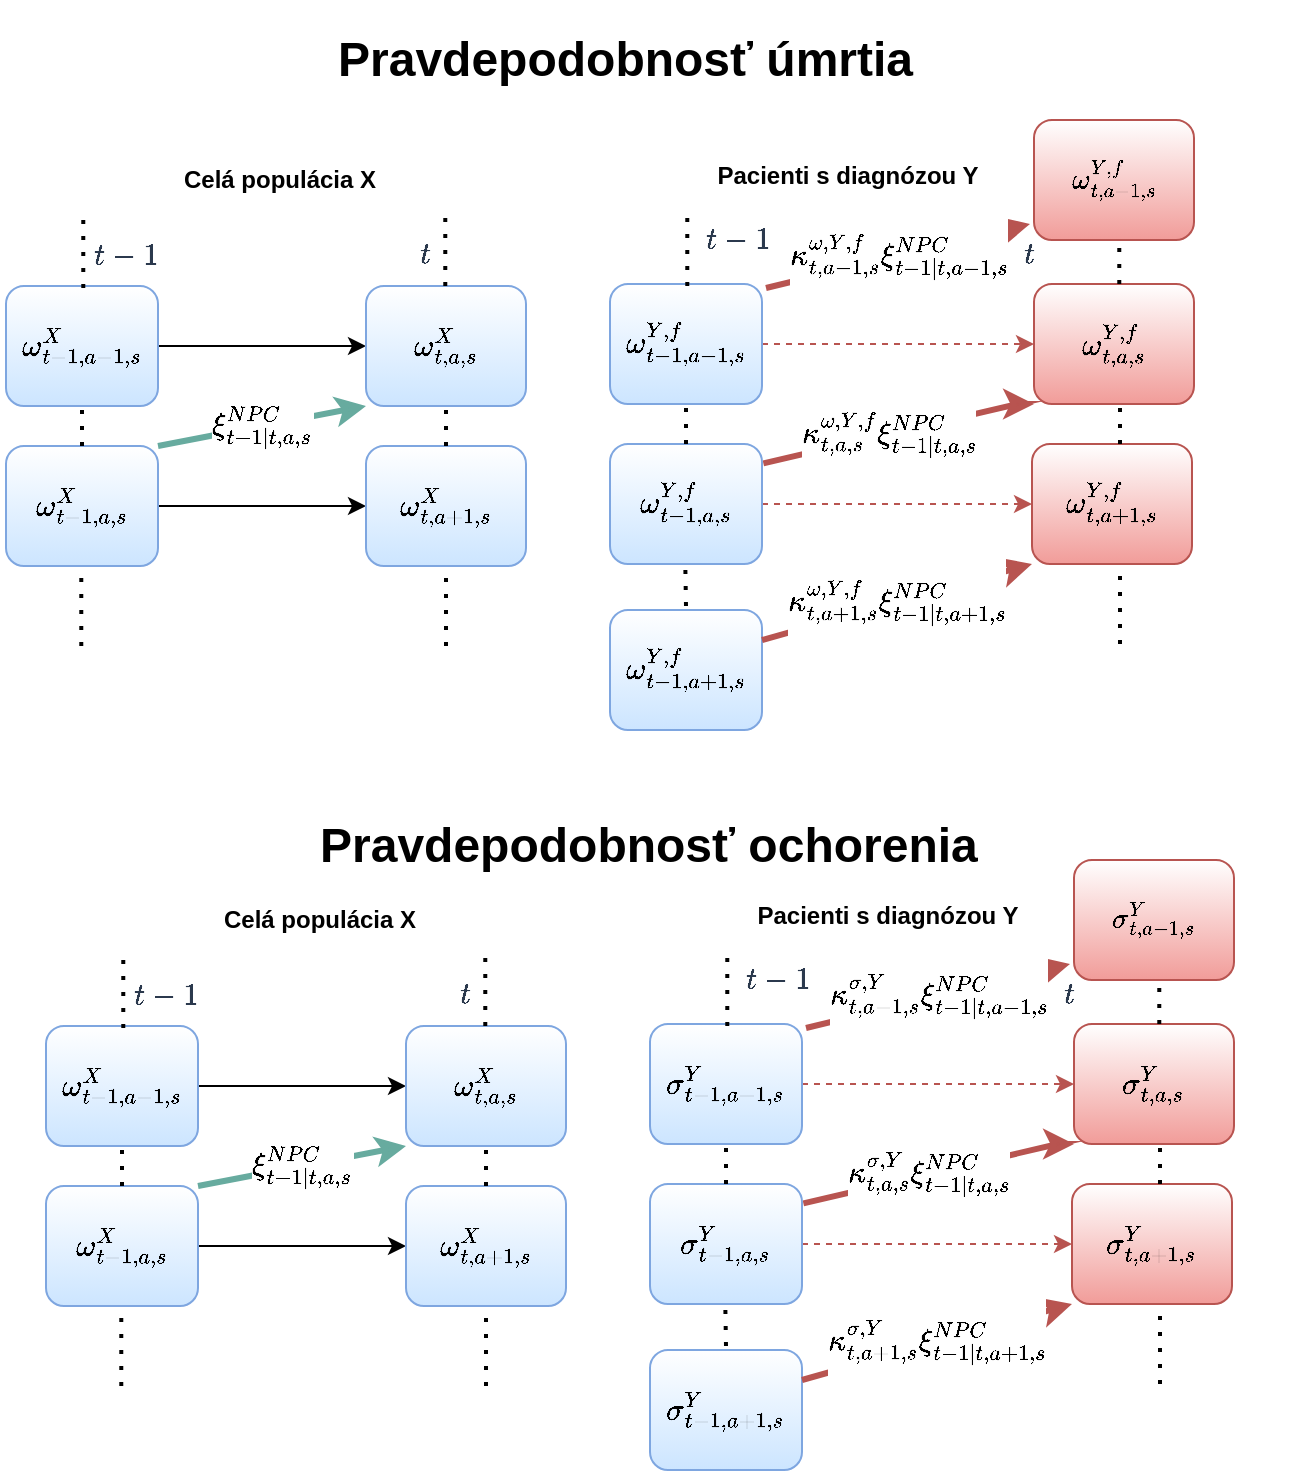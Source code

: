 <mxfile version="16.6.7" type="github">
  <diagram id="GxeuKTXnx9VGVfUCvlwk" name="Page-1">
    <mxGraphModel dx="1532" dy="808" grid="1" gridSize="10" guides="1" tooltips="1" connect="1" arrows="1" fold="1" page="1" pageScale="1" pageWidth="850" pageHeight="1100" math="1" shadow="0">
      <root>
        <mxCell id="0" />
        <mxCell id="1" parent="0" />
        <mxCell id="Da9pE7p7JjAD6fLggsI1-22" style="edgeStyle=orthogonalEdgeStyle;rounded=0;orthogonalLoop=1;jettySize=auto;html=1;entryX=0;entryY=0.5;entryDx=0;entryDy=0;endArrow=classic;endFill=1;startArrow=none;startFill=0;fontSize=13;fontStyle=1" parent="1" source="Da9pE7p7JjAD6fLggsI1-18" target="Da9pE7p7JjAD6fLggsI1-20" edge="1">
          <mxGeometry relative="1" as="geometry" />
        </mxCell>
        <mxCell id="Da9pE7p7JjAD6fLggsI1-18" value="$$\omega_{t-1,a-1,s}^X$$" style="rounded=1;whiteSpace=wrap;html=1;fillColor=#FFFFFF;strokeColor=#7EA6E0;gradientColor=#CCE5FF;fontSize=13;fontStyle=1" parent="1" vertex="1">
          <mxGeometry x="130" y="163" width="76" height="60" as="geometry" />
        </mxCell>
        <mxCell id="Da9pE7p7JjAD6fLggsI1-23" style="edgeStyle=orthogonalEdgeStyle;rounded=0;orthogonalLoop=1;jettySize=auto;html=1;entryX=0;entryY=0.5;entryDx=0;entryDy=0;startArrow=none;startFill=0;endArrow=classic;endFill=1;fontSize=13;fontStyle=1" parent="1" source="Da9pE7p7JjAD6fLggsI1-19" target="Da9pE7p7JjAD6fLggsI1-21" edge="1">
          <mxGeometry relative="1" as="geometry" />
        </mxCell>
        <mxCell id="Da9pE7p7JjAD6fLggsI1-25" value="$$\xi_{t-1|t,a,s}^{NPC}$$" style="rounded=0;orthogonalLoop=1;jettySize=auto;html=1;entryX=0;entryY=1;entryDx=0;entryDy=0;startArrow=none;startFill=0;endArrow=classic;endFill=1;strokeWidth=3;exitX=1;exitY=0;exitDx=0;exitDy=0;fillColor=#f8cecc;strokeColor=#67AB9F;fontSize=13;fontStyle=1" parent="1" source="Da9pE7p7JjAD6fLggsI1-19" target="Da9pE7p7JjAD6fLggsI1-20" edge="1">
          <mxGeometry relative="1" as="geometry" />
        </mxCell>
        <mxCell id="Da9pE7p7JjAD6fLggsI1-19" value="$$\omega_{t-1,a,s}^X$$" style="rounded=1;whiteSpace=wrap;html=1;fillColor=#FFFFFF;strokeColor=#7EA6E0;gradientColor=#CCE5FF;fontSize=13;fontStyle=1" parent="1" vertex="1">
          <mxGeometry x="130" y="243" width="76" height="60" as="geometry" />
        </mxCell>
        <mxCell id="Da9pE7p7JjAD6fLggsI1-20" value="$$\omega_{t,a,s}^X$$" style="rounded=1;whiteSpace=wrap;html=1;gradientColor=#CCE5FF;strokeColor=#7EA6E0;fontSize=13;fontStyle=1" parent="1" vertex="1">
          <mxGeometry x="310" y="163" width="80" height="60" as="geometry" />
        </mxCell>
        <mxCell id="Da9pE7p7JjAD6fLggsI1-21" value="$$\omega_{t,a+1,s}^X$$" style="rounded=1;whiteSpace=wrap;html=1;strokeColor=#7EA6E0;gradientColor=#CCE5FF;fontSize=13;fontStyle=1" parent="1" vertex="1">
          <mxGeometry x="310" y="243" width="80" height="60" as="geometry" />
        </mxCell>
        <mxCell id="Da9pE7p7JjAD6fLggsI1-27" value="" style="endArrow=none;dashed=1;html=1;dashPattern=1 3;strokeWidth=2;rounded=0;entryX=0.5;entryY=1;entryDx=0;entryDy=0;fontSize=13;fontStyle=1" parent="1" target="Da9pE7p7JjAD6fLggsI1-21" edge="1">
          <mxGeometry width="50" height="50" relative="1" as="geometry">
            <mxPoint x="350" y="343" as="sourcePoint" />
            <mxPoint x="515" y="243" as="targetPoint" />
          </mxGeometry>
        </mxCell>
        <mxCell id="Da9pE7p7JjAD6fLggsI1-28" value="" style="endArrow=none;dashed=1;html=1;dashPattern=1 3;strokeWidth=2;rounded=0;entryX=0.5;entryY=1;entryDx=0;entryDy=0;fontSize=13;fontStyle=1" parent="1" edge="1">
          <mxGeometry width="50" height="50" relative="1" as="geometry">
            <mxPoint x="167.64" y="343" as="sourcePoint" />
            <mxPoint x="167.64" y="303" as="targetPoint" />
          </mxGeometry>
        </mxCell>
        <mxCell id="Da9pE7p7JjAD6fLggsI1-29" value="" style="endArrow=none;dashed=1;html=1;dashPattern=1 3;strokeWidth=2;rounded=0;entryX=0.5;entryY=1;entryDx=0;entryDy=0;fontSize=13;fontStyle=1" parent="1" edge="1">
          <mxGeometry width="50" height="50" relative="1" as="geometry">
            <mxPoint x="349.64" y="163" as="sourcePoint" />
            <mxPoint x="349.64" y="123" as="targetPoint" />
          </mxGeometry>
        </mxCell>
        <mxCell id="Da9pE7p7JjAD6fLggsI1-31" value="" style="endArrow=none;dashed=1;html=1;dashPattern=1 3;strokeWidth=2;rounded=0;entryX=0.5;entryY=1;entryDx=0;entryDy=0;fontSize=13;fontStyle=1" parent="1" edge="1">
          <mxGeometry width="50" height="50" relative="1" as="geometry">
            <mxPoint x="168.64" y="164" as="sourcePoint" />
            <mxPoint x="168.64" y="124" as="targetPoint" />
          </mxGeometry>
        </mxCell>
        <mxCell id="Da9pE7p7JjAD6fLggsI1-32" value="" style="endArrow=none;dashed=1;html=1;dashPattern=1 3;strokeWidth=2;rounded=0;fontSize=13;fontStyle=1" parent="1" edge="1">
          <mxGeometry width="50" height="50" relative="1" as="geometry">
            <mxPoint x="168" y="243" as="sourcePoint" />
            <mxPoint x="168" y="223" as="targetPoint" />
          </mxGeometry>
        </mxCell>
        <mxCell id="Da9pE7p7JjAD6fLggsI1-33" value="" style="endArrow=none;dashed=1;html=1;dashPattern=1 3;strokeWidth=2;rounded=0;fontSize=13;fontStyle=1" parent="1" edge="1">
          <mxGeometry width="50" height="50" relative="1" as="geometry">
            <mxPoint x="350" y="243" as="sourcePoint" />
            <mxPoint x="350" y="223" as="targetPoint" />
          </mxGeometry>
        </mxCell>
        <mxCell id="Da9pE7p7JjAD6fLggsI1-40" value="$$t-1$$" style="text;html=1;strokeColor=none;fillColor=none;align=center;verticalAlign=middle;whiteSpace=wrap;rounded=0;fontColor=#2B394D;fontStyle=1;fontSize=13;" parent="1" vertex="1">
          <mxGeometry x="160" y="133" width="60" height="30" as="geometry" />
        </mxCell>
        <mxCell id="Da9pE7p7JjAD6fLggsI1-41" value="$$t$$" style="text;html=1;strokeColor=none;fillColor=none;align=center;verticalAlign=middle;whiteSpace=wrap;rounded=0;fontColor=#2B394D;fontStyle=1;fontSize=13;" parent="1" vertex="1">
          <mxGeometry x="310" y="132" width="60" height="30" as="geometry" />
        </mxCell>
        <mxCell id="Da9pE7p7JjAD6fLggsI1-42" style="edgeStyle=orthogonalEdgeStyle;rounded=0;orthogonalLoop=1;jettySize=auto;html=1;entryX=0;entryY=0.5;entryDx=0;entryDy=0;endArrow=classic;endFill=1;startArrow=none;startFill=0;strokeColor=#B85450;dashed=1;fontSize=13;fontStyle=1" parent="1" source="Da9pE7p7JjAD6fLggsI1-43" target="Da9pE7p7JjAD6fLggsI1-47" edge="1">
          <mxGeometry relative="1" as="geometry" />
        </mxCell>
        <mxCell id="Da9pE7p7JjAD6fLggsI1-43" value="$$\omega_{t-1,a-1,s}^{Y,f}$$" style="rounded=1;whiteSpace=wrap;html=1;fillColor=#FFFFFF;strokeColor=#7EA6E0;gradientColor=#CCE5FF;fontSize=13;fontStyle=1" parent="1" vertex="1">
          <mxGeometry x="432" y="162" width="76" height="60" as="geometry" />
        </mxCell>
        <mxCell id="Da9pE7p7JjAD6fLggsI1-44" style="edgeStyle=orthogonalEdgeStyle;rounded=0;orthogonalLoop=1;jettySize=auto;html=1;entryX=0;entryY=0.5;entryDx=0;entryDy=0;startArrow=none;startFill=0;endArrow=classic;endFill=1;strokeColor=#B85450;dashed=1;fontSize=13;fontStyle=1" parent="1" source="Da9pE7p7JjAD6fLggsI1-46" target="Da9pE7p7JjAD6fLggsI1-48" edge="1">
          <mxGeometry relative="1" as="geometry" />
        </mxCell>
        <mxCell id="Da9pE7p7JjAD6fLggsI1-45" value="$$\kappa_{t,a,s}^{\omega,Y,f}&lt;br&gt;\xi_{t-1|t,a,s}^{NPC}$$" style="rounded=0;orthogonalLoop=1;jettySize=auto;html=1;entryX=0;entryY=1;entryDx=0;entryDy=0;startArrow=none;startFill=0;endArrow=classic;endFill=1;strokeWidth=3;exitX=1.009;exitY=0.161;exitDx=0;exitDy=0;fillColor=#f8cecc;strokeColor=#b85450;labelBackgroundColor=default;exitPerimeter=0;fontSize=13;fontStyle=1" parent="1" source="Da9pE7p7JjAD6fLggsI1-46" target="Da9pE7p7JjAD6fLggsI1-47" edge="1">
          <mxGeometry x="-0.078" relative="1" as="geometry">
            <Array as="points">
              <mxPoint x="636" y="222" />
            </Array>
            <mxPoint as="offset" />
          </mxGeometry>
        </mxCell>
        <mxCell id="Da9pE7p7JjAD6fLggsI1-46" value="$$\omega_{t-1,a,s}^{Y,f}$$" style="rounded=1;whiteSpace=wrap;html=1;fillColor=#FFFFFF;strokeColor=#7EA6E0;gradientColor=#CCE5FF;fontSize=13;fontStyle=1" parent="1" vertex="1">
          <mxGeometry x="432" y="242" width="76" height="60" as="geometry" />
        </mxCell>
        <mxCell id="Da9pE7p7JjAD6fLggsI1-47" value="$$\omega_{t,a,s}^{Y,f}$$" style="rounded=1;whiteSpace=wrap;html=1;gradientColor=#F19C99;strokeColor=#B85450;fontSize=13;fontStyle=1" parent="1" vertex="1">
          <mxGeometry x="644" y="162" width="80" height="60" as="geometry" />
        </mxCell>
        <mxCell id="Da9pE7p7JjAD6fLggsI1-48" value="$$\omega_{t,a+1,s}^{Y,f}$$" style="rounded=1;whiteSpace=wrap;html=1;strokeColor=#B85450;gradientColor=#F19C99;fontSize=13;fontStyle=1" parent="1" vertex="1">
          <mxGeometry x="643" y="242" width="80" height="60" as="geometry" />
        </mxCell>
        <mxCell id="Da9pE7p7JjAD6fLggsI1-49" value="" style="endArrow=none;dashed=1;html=1;dashPattern=1 3;strokeWidth=2;rounded=0;entryX=0.5;entryY=1;entryDx=0;entryDy=0;fontSize=13;fontStyle=1" parent="1" edge="1">
          <mxGeometry width="50" height="50" relative="1" as="geometry">
            <mxPoint x="687" y="342" as="sourcePoint" />
            <mxPoint x="687.0" y="302" as="targetPoint" />
          </mxGeometry>
        </mxCell>
        <mxCell id="Da9pE7p7JjAD6fLggsI1-50" value="" style="endArrow=none;dashed=1;html=1;dashPattern=1 3;strokeWidth=2;rounded=0;entryX=0.5;entryY=1;entryDx=0;entryDy=0;fontSize=13;fontStyle=1" parent="1" edge="1">
          <mxGeometry width="50" height="50" relative="1" as="geometry">
            <mxPoint x="470" y="323" as="sourcePoint" />
            <mxPoint x="469.64" y="302" as="targetPoint" />
          </mxGeometry>
        </mxCell>
        <mxCell id="Da9pE7p7JjAD6fLggsI1-51" value="" style="endArrow=none;dashed=1;html=1;dashPattern=1 3;strokeWidth=2;rounded=0;entryX=0.5;entryY=1;entryDx=0;entryDy=0;fontSize=13;fontStyle=1" parent="1" edge="1">
          <mxGeometry width="50" height="50" relative="1" as="geometry">
            <mxPoint x="686.64" y="162" as="sourcePoint" />
            <mxPoint x="686.64" y="122" as="targetPoint" />
          </mxGeometry>
        </mxCell>
        <mxCell id="Da9pE7p7JjAD6fLggsI1-52" value="" style="endArrow=none;dashed=1;html=1;dashPattern=1 3;strokeWidth=2;rounded=0;entryX=0.5;entryY=1;entryDx=0;entryDy=0;fontSize=13;fontStyle=1" parent="1" edge="1">
          <mxGeometry width="50" height="50" relative="1" as="geometry">
            <mxPoint x="470.64" y="163" as="sourcePoint" />
            <mxPoint x="470.64" y="123" as="targetPoint" />
          </mxGeometry>
        </mxCell>
        <mxCell id="Da9pE7p7JjAD6fLggsI1-53" value="" style="endArrow=none;dashed=1;html=1;dashPattern=1 3;strokeWidth=2;rounded=0;fontSize=13;fontStyle=1" parent="1" edge="1">
          <mxGeometry width="50" height="50" relative="1" as="geometry">
            <mxPoint x="470" y="242" as="sourcePoint" />
            <mxPoint x="470" y="222" as="targetPoint" />
          </mxGeometry>
        </mxCell>
        <mxCell id="Da9pE7p7JjAD6fLggsI1-54" value="" style="endArrow=none;dashed=1;html=1;dashPattern=1 3;strokeWidth=2;rounded=0;fontSize=13;fontStyle=1" parent="1" edge="1">
          <mxGeometry width="50" height="50" relative="1" as="geometry">
            <mxPoint x="687" y="242" as="sourcePoint" />
            <mxPoint x="687" y="222" as="targetPoint" />
          </mxGeometry>
        </mxCell>
        <mxCell id="Da9pE7p7JjAD6fLggsI1-55" value="$$t-1$$" style="text;html=1;strokeColor=none;fillColor=none;align=center;verticalAlign=middle;whiteSpace=wrap;rounded=0;fontColor=#2B394D;fontStyle=1;fontSize=13;" parent="1" vertex="1">
          <mxGeometry x="466" y="125" width="60" height="30" as="geometry" />
        </mxCell>
        <mxCell id="Da9pE7p7JjAD6fLggsI1-56" value="$$t$$" style="text;html=1;strokeColor=none;fillColor=none;align=center;verticalAlign=middle;whiteSpace=wrap;rounded=0;fontColor=#2B394D;fontStyle=1;fontSize=13;" parent="1" vertex="1">
          <mxGeometry x="612" y="132" width="60" height="30" as="geometry" />
        </mxCell>
        <mxCell id="Da9pE7p7JjAD6fLggsI1-57" value="Celá populácia X" style="text;html=1;strokeColor=none;fillColor=none;align=center;verticalAlign=middle;whiteSpace=wrap;rounded=0;fontStyle=1" parent="1" vertex="1">
          <mxGeometry x="212" y="95" width="110" height="30" as="geometry" />
        </mxCell>
        <mxCell id="Da9pE7p7JjAD6fLggsI1-58" value="Pacienti s diagnózou Y" style="text;html=1;strokeColor=none;fillColor=none;align=center;verticalAlign=middle;whiteSpace=wrap;rounded=0;fontStyle=1" parent="1" vertex="1">
          <mxGeometry x="481" y="93" width="140" height="30" as="geometry" />
        </mxCell>
        <mxCell id="Da9pE7p7JjAD6fLggsI1-59" value="$$\omega_{t-1,a+1,s}^{Y,f}$$" style="rounded=1;whiteSpace=wrap;html=1;fillColor=#FFFFFF;strokeColor=#7EA6E0;gradientColor=#CCE5FF;fontSize=13;fontStyle=1" parent="1" vertex="1">
          <mxGeometry x="432" y="325" width="76" height="60" as="geometry" />
        </mxCell>
        <mxCell id="Da9pE7p7JjAD6fLggsI1-61" value="$$\kappa_{t,a+1,s}^{\omega,Y,f}&lt;br&gt;\xi_{t-1|t,a+1,s}^{NPC}$$" style="rounded=0;orthogonalLoop=1;jettySize=auto;html=1;startArrow=none;startFill=0;endArrow=classic;endFill=1;strokeWidth=3;fillColor=#f8cecc;strokeColor=#b85450;entryX=0;entryY=1;entryDx=0;entryDy=0;exitX=1;exitY=0.25;exitDx=0;exitDy=0;fontSize=13;fontStyle=1" parent="1" source="Da9pE7p7JjAD6fLggsI1-59" target="Da9pE7p7JjAD6fLggsI1-48" edge="1">
          <mxGeometry relative="1" as="geometry">
            <mxPoint x="506" y="323" as="sourcePoint" />
            <mxPoint x="636" y="302" as="targetPoint" />
          </mxGeometry>
        </mxCell>
        <mxCell id="Da9pE7p7JjAD6fLggsI1-64" value="$$\kappa_{t,a-1,s}^{\omega,Y,f}\xi_{t-1|t,a-1,s}^{NPC}$$" style="rounded=0;orthogonalLoop=1;jettySize=auto;html=1;startArrow=none;startFill=0;endArrow=classic;endFill=1;strokeWidth=3;fillColor=#f8cecc;strokeColor=#b85450;entryX=0.5;entryY=0;entryDx=0;entryDy=0;fontSize=13;fontStyle=1" parent="1" target="Da9pE7p7JjAD6fLggsI1-56" edge="1">
          <mxGeometry relative="1" as="geometry">
            <mxPoint x="510" y="164" as="sourcePoint" />
            <mxPoint x="620" y="144" as="targetPoint" />
          </mxGeometry>
        </mxCell>
        <mxCell id="Da9pE7p7JjAD6fLggsI1-66" value="$$\omega_{t,a-1,s}^{Y,f}$$" style="rounded=1;whiteSpace=wrap;html=1;gradientColor=#F19C99;strokeColor=#B85450;" parent="1" vertex="1">
          <mxGeometry x="644" y="80" width="80" height="60" as="geometry" />
        </mxCell>
        <mxCell id="MiMw2aQQkFAXE1BBumIr-1" style="edgeStyle=orthogonalEdgeStyle;rounded=0;orthogonalLoop=1;jettySize=auto;html=1;entryX=0;entryY=0.5;entryDx=0;entryDy=0;endArrow=classic;endFill=1;startArrow=none;startFill=0;fontSize=13;fontStyle=1" edge="1" parent="1" source="MiMw2aQQkFAXE1BBumIr-2" target="MiMw2aQQkFAXE1BBumIr-6">
          <mxGeometry relative="1" as="geometry" />
        </mxCell>
        <mxCell id="MiMw2aQQkFAXE1BBumIr-2" value="$$\omega_{t-1,a-1,s}^X$$" style="rounded=1;whiteSpace=wrap;html=1;fillColor=#FFFFFF;strokeColor=#7EA6E0;gradientColor=#CCE5FF;fontSize=13;fontStyle=1" vertex="1" parent="1">
          <mxGeometry x="150" y="533" width="76" height="60" as="geometry" />
        </mxCell>
        <mxCell id="MiMw2aQQkFAXE1BBumIr-3" style="edgeStyle=orthogonalEdgeStyle;rounded=0;orthogonalLoop=1;jettySize=auto;html=1;entryX=0;entryY=0.5;entryDx=0;entryDy=0;startArrow=none;startFill=0;endArrow=classic;endFill=1;fontSize=13;fontStyle=1" edge="1" parent="1" source="MiMw2aQQkFAXE1BBumIr-5" target="MiMw2aQQkFAXE1BBumIr-7">
          <mxGeometry relative="1" as="geometry" />
        </mxCell>
        <mxCell id="MiMw2aQQkFAXE1BBumIr-4" value="$$\xi_{t-1|t,a,s}^{NPC}$$" style="rounded=0;orthogonalLoop=1;jettySize=auto;html=1;entryX=0;entryY=1;entryDx=0;entryDy=0;startArrow=none;startFill=0;endArrow=classic;endFill=1;strokeWidth=3;exitX=1;exitY=0;exitDx=0;exitDy=0;fillColor=#f8cecc;strokeColor=#67AB9F;fontSize=13;fontStyle=1" edge="1" parent="1" source="MiMw2aQQkFAXE1BBumIr-5" target="MiMw2aQQkFAXE1BBumIr-6">
          <mxGeometry relative="1" as="geometry" />
        </mxCell>
        <mxCell id="MiMw2aQQkFAXE1BBumIr-5" value="$$\omega_{t-1,a,s}^X$$" style="rounded=1;whiteSpace=wrap;html=1;fillColor=#FFFFFF;strokeColor=#7EA6E0;gradientColor=#CCE5FF;fontSize=13;fontStyle=1" vertex="1" parent="1">
          <mxGeometry x="150" y="613" width="76" height="60" as="geometry" />
        </mxCell>
        <mxCell id="MiMw2aQQkFAXE1BBumIr-6" value="$$\omega_{t,a,s}^X$$" style="rounded=1;whiteSpace=wrap;html=1;gradientColor=#CCE5FF;strokeColor=#7EA6E0;fontSize=13;fontStyle=1" vertex="1" parent="1">
          <mxGeometry x="330" y="533" width="80" height="60" as="geometry" />
        </mxCell>
        <mxCell id="MiMw2aQQkFAXE1BBumIr-7" value="$$\omega_{t,a+1,s}^X$$" style="rounded=1;whiteSpace=wrap;html=1;strokeColor=#7EA6E0;gradientColor=#CCE5FF;fontSize=13;fontStyle=1" vertex="1" parent="1">
          <mxGeometry x="330" y="613" width="80" height="60" as="geometry" />
        </mxCell>
        <mxCell id="MiMw2aQQkFAXE1BBumIr-8" value="" style="endArrow=none;dashed=1;html=1;dashPattern=1 3;strokeWidth=2;rounded=0;entryX=0.5;entryY=1;entryDx=0;entryDy=0;fontSize=13;fontStyle=1" edge="1" parent="1" target="MiMw2aQQkFAXE1BBumIr-7">
          <mxGeometry width="50" height="50" relative="1" as="geometry">
            <mxPoint x="370" y="713" as="sourcePoint" />
            <mxPoint x="535" y="613" as="targetPoint" />
          </mxGeometry>
        </mxCell>
        <mxCell id="MiMw2aQQkFAXE1BBumIr-9" value="" style="endArrow=none;dashed=1;html=1;dashPattern=1 3;strokeWidth=2;rounded=0;entryX=0.5;entryY=1;entryDx=0;entryDy=0;fontSize=13;fontStyle=1" edge="1" parent="1">
          <mxGeometry width="50" height="50" relative="1" as="geometry">
            <mxPoint x="187.64" y="713" as="sourcePoint" />
            <mxPoint x="187.64" y="673" as="targetPoint" />
          </mxGeometry>
        </mxCell>
        <mxCell id="MiMw2aQQkFAXE1BBumIr-10" value="" style="endArrow=none;dashed=1;html=1;dashPattern=1 3;strokeWidth=2;rounded=0;entryX=0.5;entryY=1;entryDx=0;entryDy=0;fontSize=13;fontStyle=1" edge="1" parent="1">
          <mxGeometry width="50" height="50" relative="1" as="geometry">
            <mxPoint x="369.64" y="533" as="sourcePoint" />
            <mxPoint x="369.64" y="493" as="targetPoint" />
          </mxGeometry>
        </mxCell>
        <mxCell id="MiMw2aQQkFAXE1BBumIr-11" value="" style="endArrow=none;dashed=1;html=1;dashPattern=1 3;strokeWidth=2;rounded=0;entryX=0.5;entryY=1;entryDx=0;entryDy=0;fontSize=13;fontStyle=1" edge="1" parent="1">
          <mxGeometry width="50" height="50" relative="1" as="geometry">
            <mxPoint x="188.64" y="534" as="sourcePoint" />
            <mxPoint x="188.64" y="494" as="targetPoint" />
          </mxGeometry>
        </mxCell>
        <mxCell id="MiMw2aQQkFAXE1BBumIr-12" value="" style="endArrow=none;dashed=1;html=1;dashPattern=1 3;strokeWidth=2;rounded=0;fontSize=13;fontStyle=1" edge="1" parent="1">
          <mxGeometry width="50" height="50" relative="1" as="geometry">
            <mxPoint x="188" y="613" as="sourcePoint" />
            <mxPoint x="188" y="593" as="targetPoint" />
          </mxGeometry>
        </mxCell>
        <mxCell id="MiMw2aQQkFAXE1BBumIr-13" value="" style="endArrow=none;dashed=1;html=1;dashPattern=1 3;strokeWidth=2;rounded=0;fontSize=13;fontStyle=1" edge="1" parent="1">
          <mxGeometry width="50" height="50" relative="1" as="geometry">
            <mxPoint x="370" y="613" as="sourcePoint" />
            <mxPoint x="370" y="593" as="targetPoint" />
          </mxGeometry>
        </mxCell>
        <mxCell id="MiMw2aQQkFAXE1BBumIr-14" value="$$t-1$$" style="text;html=1;strokeColor=none;fillColor=none;align=center;verticalAlign=middle;whiteSpace=wrap;rounded=0;fontColor=#2B394D;fontStyle=1;fontSize=13;" vertex="1" parent="1">
          <mxGeometry x="180" y="503" width="60" height="30" as="geometry" />
        </mxCell>
        <mxCell id="MiMw2aQQkFAXE1BBumIr-15" value="$$t$$" style="text;html=1;strokeColor=none;fillColor=none;align=center;verticalAlign=middle;whiteSpace=wrap;rounded=0;fontColor=#2B394D;fontStyle=1;fontSize=13;" vertex="1" parent="1">
          <mxGeometry x="330" y="502" width="60" height="30" as="geometry" />
        </mxCell>
        <mxCell id="MiMw2aQQkFAXE1BBumIr-16" style="edgeStyle=orthogonalEdgeStyle;rounded=0;orthogonalLoop=1;jettySize=auto;html=1;entryX=0;entryY=0.5;entryDx=0;entryDy=0;endArrow=classic;endFill=1;startArrow=none;startFill=0;strokeColor=#B85450;dashed=1;fontSize=13;fontStyle=1" edge="1" parent="1" source="MiMw2aQQkFAXE1BBumIr-17" target="MiMw2aQQkFAXE1BBumIr-21">
          <mxGeometry relative="1" as="geometry" />
        </mxCell>
        <mxCell id="MiMw2aQQkFAXE1BBumIr-17" value="$$\sigma_{t-1,a-1,s}^Y$$" style="rounded=1;whiteSpace=wrap;html=1;fillColor=#FFFFFF;strokeColor=#7EA6E0;gradientColor=#CCE5FF;fontSize=13;fontStyle=1" vertex="1" parent="1">
          <mxGeometry x="452" y="532" width="76" height="60" as="geometry" />
        </mxCell>
        <mxCell id="MiMw2aQQkFAXE1BBumIr-18" style="edgeStyle=orthogonalEdgeStyle;rounded=0;orthogonalLoop=1;jettySize=auto;html=1;entryX=0;entryY=0.5;entryDx=0;entryDy=0;startArrow=none;startFill=0;endArrow=classic;endFill=1;strokeColor=#B85450;dashed=1;fontSize=13;fontStyle=1" edge="1" parent="1" source="MiMw2aQQkFAXE1BBumIr-20" target="MiMw2aQQkFAXE1BBumIr-22">
          <mxGeometry relative="1" as="geometry" />
        </mxCell>
        <mxCell id="MiMw2aQQkFAXE1BBumIr-19" value="$$\kappa_{t,a,s}^{\sigma,Y}\xi_{t-1|t,a,s}^{NPC}$$" style="rounded=0;orthogonalLoop=1;jettySize=auto;html=1;entryX=0;entryY=1;entryDx=0;entryDy=0;startArrow=none;startFill=0;endArrow=classic;endFill=1;strokeWidth=3;exitX=1.009;exitY=0.161;exitDx=0;exitDy=0;fillColor=#f8cecc;strokeColor=#b85450;labelBackgroundColor=default;exitPerimeter=0;fontSize=13;fontStyle=1" edge="1" parent="1" source="MiMw2aQQkFAXE1BBumIr-20" target="MiMw2aQQkFAXE1BBumIr-21">
          <mxGeometry x="-0.078" relative="1" as="geometry">
            <Array as="points">
              <mxPoint x="656" y="592" />
            </Array>
            <mxPoint as="offset" />
          </mxGeometry>
        </mxCell>
        <mxCell id="MiMw2aQQkFAXE1BBumIr-20" value="$$\sigma_{t-1,a,s}^Y$$" style="rounded=1;whiteSpace=wrap;html=1;fillColor=#FFFFFF;strokeColor=#7EA6E0;gradientColor=#CCE5FF;fontSize=13;fontStyle=1" vertex="1" parent="1">
          <mxGeometry x="452" y="612" width="76" height="60" as="geometry" />
        </mxCell>
        <mxCell id="MiMw2aQQkFAXE1BBumIr-21" value="$$\sigma_{t,a,s}^Y$$" style="rounded=1;whiteSpace=wrap;html=1;gradientColor=#F19C99;strokeColor=#B85450;fontSize=13;fontStyle=1" vertex="1" parent="1">
          <mxGeometry x="664" y="532" width="80" height="60" as="geometry" />
        </mxCell>
        <mxCell id="MiMw2aQQkFAXE1BBumIr-22" value="$$\sigma_{t,a+1,s}^Y$$" style="rounded=1;whiteSpace=wrap;html=1;strokeColor=#B85450;gradientColor=#F19C99;fontSize=13;fontStyle=1" vertex="1" parent="1">
          <mxGeometry x="663" y="612" width="80" height="60" as="geometry" />
        </mxCell>
        <mxCell id="MiMw2aQQkFAXE1BBumIr-23" value="" style="endArrow=none;dashed=1;html=1;dashPattern=1 3;strokeWidth=2;rounded=0;entryX=0.5;entryY=1;entryDx=0;entryDy=0;fontSize=13;fontStyle=1" edge="1" parent="1">
          <mxGeometry width="50" height="50" relative="1" as="geometry">
            <mxPoint x="707" y="712" as="sourcePoint" />
            <mxPoint x="707" y="672" as="targetPoint" />
          </mxGeometry>
        </mxCell>
        <mxCell id="MiMw2aQQkFAXE1BBumIr-24" value="" style="endArrow=none;dashed=1;html=1;dashPattern=1 3;strokeWidth=2;rounded=0;entryX=0.5;entryY=1;entryDx=0;entryDy=0;fontSize=13;fontStyle=1" edge="1" parent="1">
          <mxGeometry width="50" height="50" relative="1" as="geometry">
            <mxPoint x="490" y="693" as="sourcePoint" />
            <mxPoint x="489.64" y="672" as="targetPoint" />
          </mxGeometry>
        </mxCell>
        <mxCell id="MiMw2aQQkFAXE1BBumIr-25" value="" style="endArrow=none;dashed=1;html=1;dashPattern=1 3;strokeWidth=2;rounded=0;entryX=0.5;entryY=1;entryDx=0;entryDy=0;fontSize=13;fontStyle=1" edge="1" parent="1">
          <mxGeometry width="50" height="50" relative="1" as="geometry">
            <mxPoint x="706.64" y="532" as="sourcePoint" />
            <mxPoint x="706.64" y="492" as="targetPoint" />
          </mxGeometry>
        </mxCell>
        <mxCell id="MiMw2aQQkFAXE1BBumIr-26" value="" style="endArrow=none;dashed=1;html=1;dashPattern=1 3;strokeWidth=2;rounded=0;entryX=0.5;entryY=1;entryDx=0;entryDy=0;fontSize=13;fontStyle=1" edge="1" parent="1">
          <mxGeometry width="50" height="50" relative="1" as="geometry">
            <mxPoint x="490.64" y="533" as="sourcePoint" />
            <mxPoint x="490.64" y="493" as="targetPoint" />
          </mxGeometry>
        </mxCell>
        <mxCell id="MiMw2aQQkFAXE1BBumIr-27" value="" style="endArrow=none;dashed=1;html=1;dashPattern=1 3;strokeWidth=2;rounded=0;fontSize=13;fontStyle=1" edge="1" parent="1">
          <mxGeometry width="50" height="50" relative="1" as="geometry">
            <mxPoint x="490" y="612" as="sourcePoint" />
            <mxPoint x="490" y="592" as="targetPoint" />
          </mxGeometry>
        </mxCell>
        <mxCell id="MiMw2aQQkFAXE1BBumIr-28" value="" style="endArrow=none;dashed=1;html=1;dashPattern=1 3;strokeWidth=2;rounded=0;fontSize=13;fontStyle=1" edge="1" parent="1">
          <mxGeometry width="50" height="50" relative="1" as="geometry">
            <mxPoint x="707" y="612" as="sourcePoint" />
            <mxPoint x="707" y="592" as="targetPoint" />
          </mxGeometry>
        </mxCell>
        <mxCell id="MiMw2aQQkFAXE1BBumIr-29" value="$$t-1$$" style="text;html=1;strokeColor=none;fillColor=none;align=center;verticalAlign=middle;whiteSpace=wrap;rounded=0;fontColor=#2B394D;fontStyle=1;fontSize=13;" vertex="1" parent="1">
          <mxGeometry x="486" y="495" width="60" height="30" as="geometry" />
        </mxCell>
        <mxCell id="MiMw2aQQkFAXE1BBumIr-30" value="$$t$$" style="text;html=1;strokeColor=none;fillColor=none;align=center;verticalAlign=middle;whiteSpace=wrap;rounded=0;fontColor=#2B394D;fontStyle=1;fontSize=13;" vertex="1" parent="1">
          <mxGeometry x="632" y="502" width="60" height="30" as="geometry" />
        </mxCell>
        <mxCell id="MiMw2aQQkFAXE1BBumIr-31" value="Celá populácia X" style="text;html=1;strokeColor=none;fillColor=none;align=center;verticalAlign=middle;whiteSpace=wrap;rounded=0;fontStyle=1" vertex="1" parent="1">
          <mxGeometry x="232" y="465" width="110" height="30" as="geometry" />
        </mxCell>
        <mxCell id="MiMw2aQQkFAXE1BBumIr-32" value="Pacienti s diagnózou Y" style="text;html=1;strokeColor=none;fillColor=none;align=center;verticalAlign=middle;whiteSpace=wrap;rounded=0;fontStyle=1" vertex="1" parent="1">
          <mxGeometry x="501" y="463" width="140" height="30" as="geometry" />
        </mxCell>
        <mxCell id="MiMw2aQQkFAXE1BBumIr-33" value="$$\sigma_{t-1,a+1,s}^Y$$" style="rounded=1;whiteSpace=wrap;html=1;fillColor=#FFFFFF;strokeColor=#7EA6E0;gradientColor=#CCE5FF;fontSize=13;fontStyle=1" vertex="1" parent="1">
          <mxGeometry x="452" y="695" width="76" height="60" as="geometry" />
        </mxCell>
        <mxCell id="MiMw2aQQkFAXE1BBumIr-34" value="$$\kappa_{t,a+1,s}^{\sigma,Y}\xi_{t-1|t,a+1,s}^{NPC}$$" style="rounded=0;orthogonalLoop=1;jettySize=auto;html=1;startArrow=none;startFill=0;endArrow=classic;endFill=1;strokeWidth=3;fillColor=#f8cecc;strokeColor=#b85450;entryX=0;entryY=1;entryDx=0;entryDy=0;exitX=1;exitY=0.25;exitDx=0;exitDy=0;fontSize=13;fontStyle=1" edge="1" parent="1" source="MiMw2aQQkFAXE1BBumIr-33" target="MiMw2aQQkFAXE1BBumIr-22">
          <mxGeometry relative="1" as="geometry">
            <mxPoint x="526" y="693" as="sourcePoint" />
            <mxPoint x="656" y="672" as="targetPoint" />
          </mxGeometry>
        </mxCell>
        <mxCell id="MiMw2aQQkFAXE1BBumIr-35" value="$$\kappa_{t,a-1,s}^{\sigma,Y}\xi_{t-1|t,a-1,s}^{NPC}$$" style="rounded=0;orthogonalLoop=1;jettySize=auto;html=1;startArrow=none;startFill=0;endArrow=classic;endFill=1;strokeWidth=3;fillColor=#f8cecc;strokeColor=#b85450;entryX=0.5;entryY=0;entryDx=0;entryDy=0;fontSize=13;fontStyle=1" edge="1" parent="1" target="MiMw2aQQkFAXE1BBumIr-30">
          <mxGeometry relative="1" as="geometry">
            <mxPoint x="530" y="534" as="sourcePoint" />
            <mxPoint x="640" y="514" as="targetPoint" />
          </mxGeometry>
        </mxCell>
        <mxCell id="MiMw2aQQkFAXE1BBumIr-36" value="$$\sigma_{t,a-1,s}^Y$$" style="rounded=1;whiteSpace=wrap;html=1;gradientColor=#F19C99;strokeColor=#B85450;" vertex="1" parent="1">
          <mxGeometry x="664" y="450" width="80" height="60" as="geometry" />
        </mxCell>
        <mxCell id="MiMw2aQQkFAXE1BBumIr-37" value="&lt;h1&gt;Pravdepodobnosť úmrtia&lt;/h1&gt;" style="text;html=1;strokeColor=none;fillColor=none;spacing=5;spacingTop=-20;whiteSpace=wrap;overflow=hidden;rounded=0;" vertex="1" parent="1">
          <mxGeometry x="291" y="30" width="339" height="40" as="geometry" />
        </mxCell>
        <mxCell id="MiMw2aQQkFAXE1BBumIr-38" value="&lt;h1&gt;Pravdepodobnosť ochorenia&lt;/h1&gt;" style="text;html=1;strokeColor=none;fillColor=none;spacing=5;spacingTop=-20;whiteSpace=wrap;overflow=hidden;rounded=0;" vertex="1" parent="1">
          <mxGeometry x="282" y="423" width="339" height="40" as="geometry" />
        </mxCell>
      </root>
    </mxGraphModel>
  </diagram>
</mxfile>
